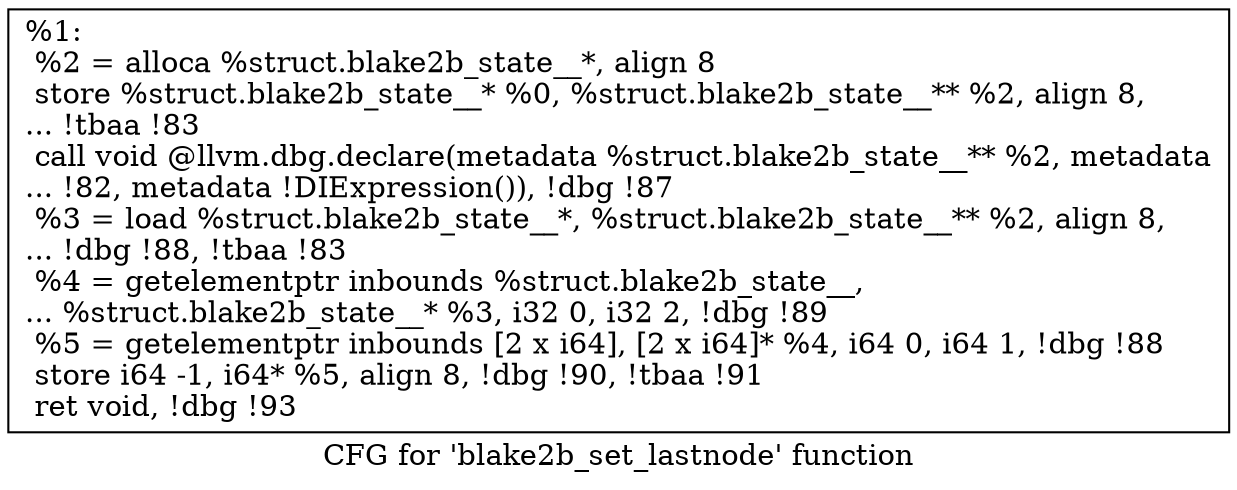 digraph "CFG for 'blake2b_set_lastnode' function" {
	label="CFG for 'blake2b_set_lastnode' function";

	Node0x1d4e9a0 [shape=record,label="{%1:\l  %2 = alloca %struct.blake2b_state__*, align 8\l  store %struct.blake2b_state__* %0, %struct.blake2b_state__** %2, align 8,\l... !tbaa !83\l  call void @llvm.dbg.declare(metadata %struct.blake2b_state__** %2, metadata\l... !82, metadata !DIExpression()), !dbg !87\l  %3 = load %struct.blake2b_state__*, %struct.blake2b_state__** %2, align 8,\l... !dbg !88, !tbaa !83\l  %4 = getelementptr inbounds %struct.blake2b_state__,\l... %struct.blake2b_state__* %3, i32 0, i32 2, !dbg !89\l  %5 = getelementptr inbounds [2 x i64], [2 x i64]* %4, i64 0, i64 1, !dbg !88\l  store i64 -1, i64* %5, align 8, !dbg !90, !tbaa !91\l  ret void, !dbg !93\l}"];
}
